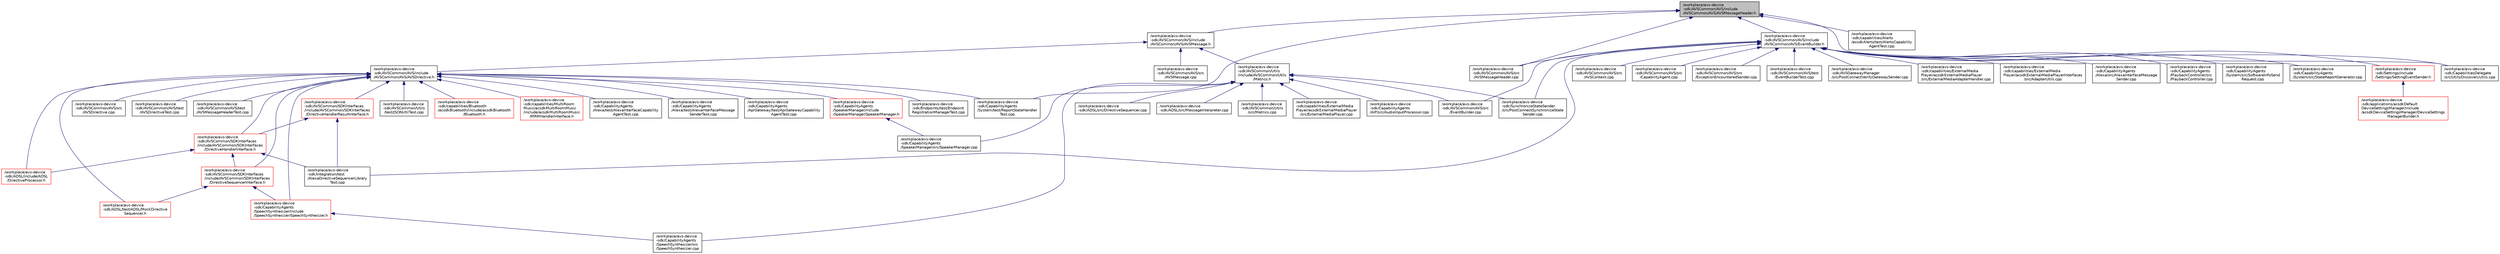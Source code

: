 digraph "/workplace/avs-device-sdk/AVSCommon/AVS/include/AVSCommon/AVS/AVSMessageHeader.h"
{
  edge [fontname="Helvetica",fontsize="10",labelfontname="Helvetica",labelfontsize="10"];
  node [fontname="Helvetica",fontsize="10",shape=record];
  Node2 [label="/workplace/avs-device\l-sdk/AVSCommon/AVS/include\l/AVSCommon/AVS/AVSMessageHeader.h",height=0.2,width=0.4,color="black", fillcolor="grey75", style="filled", fontcolor="black"];
  Node2 -> Node3 [dir="back",color="midnightblue",fontsize="10",style="solid",fontname="Helvetica"];
  Node3 [label="/workplace/avs-device\l-sdk/AVSCommon/AVS/include\l/AVSCommon/AVS/AVSMessage.h",height=0.2,width=0.4,color="black", fillcolor="white", style="filled",URL="$_a_v_s_message_8h.html"];
  Node3 -> Node4 [dir="back",color="midnightblue",fontsize="10",style="solid",fontname="Helvetica"];
  Node4 [label="/workplace/avs-device\l-sdk/AVSCommon/AVS/include\l/AVSCommon/AVS/AVSDirective.h",height=0.2,width=0.4,color="black", fillcolor="white", style="filled",URL="$_a_v_s_directive_8h.html"];
  Node4 -> Node5 [dir="back",color="midnightblue",fontsize="10",style="solid",fontname="Helvetica"];
  Node5 [label="/workplace/avs-device\l-sdk/ADSL/include/ADSL\l/DirectiveProcessor.h",height=0.2,width=0.4,color="red", fillcolor="white", style="filled",URL="$_directive_processor_8h.html"];
  Node4 -> Node34 [dir="back",color="midnightblue",fontsize="10",style="solid",fontname="Helvetica"];
  Node34 [label="/workplace/avs-device\l-sdk/ADSL/test/ADSL/MockDirective\lSequencer.h",height=0.2,width=0.4,color="red", fillcolor="white", style="filled",URL="$_a_d_s_l_2test_2_a_d_s_l_2_mock_directive_sequencer_8h.html"];
  Node4 -> Node35 [dir="back",color="midnightblue",fontsize="10",style="solid",fontname="Helvetica"];
  Node35 [label="/workplace/avs-device\l-sdk/AVSCommon/AVS/src\l/AVSDirective.cpp",height=0.2,width=0.4,color="black", fillcolor="white", style="filled",URL="$_a_v_s_directive_8cpp.html"];
  Node4 -> Node36 [dir="back",color="midnightblue",fontsize="10",style="solid",fontname="Helvetica"];
  Node36 [label="/workplace/avs-device\l-sdk/AVSCommon/AVS/test\l/AVSDirectiveTest.cpp",height=0.2,width=0.4,color="black", fillcolor="white", style="filled",URL="$_a_v_s_directive_test_8cpp.html"];
  Node4 -> Node37 [dir="back",color="midnightblue",fontsize="10",style="solid",fontname="Helvetica"];
  Node37 [label="/workplace/avs-device\l-sdk/AVSCommon/AVS/test\l/AVSMessageHeaderTest.cpp",height=0.2,width=0.4,color="black", fillcolor="white", style="filled",URL="$_a_v_s_message_header_test_8cpp.html"];
  Node4 -> Node38 [dir="back",color="midnightblue",fontsize="10",style="solid",fontname="Helvetica"];
  Node38 [label="/workplace/avs-device\l-sdk/AVSCommon/SDKInterfaces\l/include/AVSCommon/SDKInterfaces\l/DirectiveHandlerInterface.h",height=0.2,width=0.4,color="red", fillcolor="white", style="filled",URL="$_directive_handler_interface_8h.html"];
  Node38 -> Node5 [dir="back",color="midnightblue",fontsize="10",style="solid",fontname="Helvetica"];
  Node38 -> Node150 [dir="back",color="midnightblue",fontsize="10",style="solid",fontname="Helvetica"];
  Node150 [label="/workplace/avs-device\l-sdk/AVSCommon/SDKInterfaces\l/include/AVSCommon/SDKInterfaces\l/DirectiveSequencerInterface.h",height=0.2,width=0.4,color="red", fillcolor="white", style="filled",URL="$_directive_sequencer_interface_8h.html"];
  Node150 -> Node34 [dir="back",color="midnightblue",fontsize="10",style="solid",fontname="Helvetica"];
  Node150 -> Node117 [dir="back",color="midnightblue",fontsize="10",style="solid",fontname="Helvetica"];
  Node117 [label="/workplace/avs-device\l-sdk/CapabilityAgents\l/SpeechSynthesizer/include\l/SpeechSynthesizer/SpeechSynthesizer.h",height=0.2,width=0.4,color="red", fillcolor="white", style="filled",URL="$_speech_synthesizer_8h.html"];
  Node117 -> Node118 [dir="back",color="midnightblue",fontsize="10",style="solid",fontname="Helvetica"];
  Node118 [label="/workplace/avs-device\l-sdk/CapabilityAgents\l/SpeechSynthesizer/src\l/SpeechSynthesizer.cpp",height=0.2,width=0.4,color="black", fillcolor="white", style="filled",URL="$_speech_synthesizer_8cpp.html"];
  Node38 -> Node28 [dir="back",color="midnightblue",fontsize="10",style="solid",fontname="Helvetica"];
  Node28 [label="/workplace/avs-device\l-sdk/Integration/test\l/AlexaDirectiveSequencerLibrary\lTest.cpp",height=0.2,width=0.4,color="black", fillcolor="white", style="filled",URL="$_alexa_directive_sequencer_library_test_8cpp.html"];
  Node4 -> Node235 [dir="back",color="midnightblue",fontsize="10",style="solid",fontname="Helvetica"];
  Node235 [label="/workplace/avs-device\l-sdk/AVSCommon/SDKInterfaces\l/include/AVSCommon/SDKInterfaces\l/DirectiveHandlerResultInterface.h",height=0.2,width=0.4,color="red", fillcolor="white", style="filled",URL="$_directive_handler_result_interface_8h.html"];
  Node235 -> Node38 [dir="back",color="midnightblue",fontsize="10",style="solid",fontname="Helvetica"];
  Node235 -> Node28 [dir="back",color="midnightblue",fontsize="10",style="solid",fontname="Helvetica"];
  Node4 -> Node150 [dir="back",color="midnightblue",fontsize="10",style="solid",fontname="Helvetica"];
  Node4 -> Node237 [dir="back",color="midnightblue",fontsize="10",style="solid",fontname="Helvetica"];
  Node237 [label="/workplace/avs-device\l-sdk/AVSCommon/Utils\l/test/JSONUtilTest.cpp",height=0.2,width=0.4,color="black", fillcolor="white", style="filled",URL="$_j_s_o_n_util_test_8cpp.html"];
  Node4 -> Node56 [dir="back",color="midnightblue",fontsize="10",style="solid",fontname="Helvetica"];
  Node56 [label="/workplace/avs-device\l-sdk/capabilities/Bluetooth\l/acsdkBluetooth/include/acsdkBluetooth\l/Bluetooth.h",height=0.2,width=0.4,color="red", fillcolor="white", style="filled",URL="$_bluetooth_8h.html"];
  Node4 -> Node238 [dir="back",color="midnightblue",fontsize="10",style="solid",fontname="Helvetica"];
  Node238 [label="/workplace/avs-device\l-sdk/capabilities/MultiRoom\lMusic/acsdkMultiRoomMusic\l/include/acsdkMultiRoomMusic\l/MRMHandlerInterface.h",height=0.2,width=0.4,color="red", fillcolor="white", style="filled",URL="$_m_r_m_handler_interface_8h.html"];
  Node4 -> Node91 [dir="back",color="midnightblue",fontsize="10",style="solid",fontname="Helvetica"];
  Node91 [label="/workplace/avs-device\l-sdk/CapabilityAgents\l/Alexa/test/AlexaInterfaceCapability\lAgentTest.cpp",height=0.2,width=0.4,color="black", fillcolor="white", style="filled",URL="$_alexa_interface_capability_agent_test_8cpp.html"];
  Node4 -> Node239 [dir="back",color="midnightblue",fontsize="10",style="solid",fontname="Helvetica"];
  Node239 [label="/workplace/avs-device\l-sdk/CapabilityAgents\l/Alexa/test/AlexaInterfaceMessage\lSenderTest.cpp",height=0.2,width=0.4,color="black", fillcolor="white", style="filled",URL="$_alexa_interface_message_sender_test_8cpp.html"];
  Node4 -> Node97 [dir="back",color="midnightblue",fontsize="10",style="solid",fontname="Helvetica"];
  Node97 [label="/workplace/avs-device\l-sdk/CapabilityAgents\l/ApiGateway/test/ApiGatewayCapability\lAgentTest.cpp",height=0.2,width=0.4,color="black", fillcolor="white", style="filled",URL="$_api_gateway_capability_agent_test_8cpp.html"];
  Node4 -> Node113 [dir="back",color="midnightblue",fontsize="10",style="solid",fontname="Helvetica"];
  Node113 [label="/workplace/avs-device\l-sdk/CapabilityAgents\l/SpeakerManager/include\l/SpeakerManager/SpeakerManager.h",height=0.2,width=0.4,color="red", fillcolor="white", style="filled",URL="$_speaker_manager_8h.html"];
  Node113 -> Node114 [dir="back",color="midnightblue",fontsize="10",style="solid",fontname="Helvetica"];
  Node114 [label="/workplace/avs-device\l-sdk/CapabilityAgents\l/SpeakerManager/src/SpeakerManager.cpp",height=0.2,width=0.4,color="black", fillcolor="white", style="filled",URL="$_speaker_manager_8cpp.html"];
  Node4 -> Node117 [dir="back",color="midnightblue",fontsize="10",style="solid",fontname="Helvetica"];
  Node4 -> Node125 [dir="back",color="midnightblue",fontsize="10",style="solid",fontname="Helvetica"];
  Node125 [label="/workplace/avs-device\l-sdk/CapabilityAgents\l/System/test/ReportStateHandler\lTest.cpp",height=0.2,width=0.4,color="black", fillcolor="white", style="filled",URL="$_report_state_handler_test_8cpp.html"];
  Node4 -> Node158 [dir="back",color="midnightblue",fontsize="10",style="solid",fontname="Helvetica"];
  Node158 [label="/workplace/avs-device\l-sdk/Endpoints/test/Endpoint\lRegistrationManagerTest.cpp",height=0.2,width=0.4,color="black", fillcolor="white", style="filled",URL="$_endpoint_registration_manager_test_8cpp.html"];
  Node3 -> Node240 [dir="back",color="midnightblue",fontsize="10",style="solid",fontname="Helvetica"];
  Node240 [label="/workplace/avs-device\l-sdk/AVSCommon/AVS/src\l/AVSMessage.cpp",height=0.2,width=0.4,color="black", fillcolor="white", style="filled",URL="$_a_v_s_message_8cpp.html"];
  Node3 -> Node241 [dir="back",color="midnightblue",fontsize="10",style="solid",fontname="Helvetica"];
  Node241 [label="/workplace/avs-device\l-sdk/AVSCommon/Utils\l/include/AVSCommon/Utils\l/Metrics.h",height=0.2,width=0.4,color="black", fillcolor="white", style="filled",URL="$_metrics_8h.html"];
  Node241 -> Node7 [dir="back",color="midnightblue",fontsize="10",style="solid",fontname="Helvetica"];
  Node7 [label="/workplace/avs-device\l-sdk/ADSL/src/DirectiveSequencer.cpp",height=0.2,width=0.4,color="black", fillcolor="white", style="filled",URL="$_directive_sequencer_8cpp.html"];
  Node241 -> Node152 [dir="back",color="midnightblue",fontsize="10",style="solid",fontname="Helvetica"];
  Node152 [label="/workplace/avs-device\l-sdk/ADSL/src/MessageInterpreter.cpp",height=0.2,width=0.4,color="black", fillcolor="white", style="filled",URL="$_message_interpreter_8cpp.html"];
  Node241 -> Node242 [dir="back",color="midnightblue",fontsize="10",style="solid",fontname="Helvetica"];
  Node242 [label="/workplace/avs-device\l-sdk/AVSCommon/AVS/src\l/EventBuilder.cpp",height=0.2,width=0.4,color="black", fillcolor="white", style="filled",URL="$_event_builder_8cpp.html"];
  Node241 -> Node243 [dir="back",color="midnightblue",fontsize="10",style="solid",fontname="Helvetica"];
  Node243 [label="/workplace/avs-device\l-sdk/AVSCommon/Utils\l/src/Metrics.cpp",height=0.2,width=0.4,color="black", fillcolor="white", style="filled",URL="$_metrics_8cpp.html"];
  Node241 -> Node75 [dir="back",color="midnightblue",fontsize="10",style="solid",fontname="Helvetica"];
  Node75 [label="/workplace/avs-device\l-sdk/capabilities/ExternalMedia\lPlayer/acsdkExternalMediaPlayer\l/src/ExternalMediaPlayer.cpp",height=0.2,width=0.4,color="black", fillcolor="white", style="filled",URL="$_external_media_player_8cpp.html"];
  Node241 -> Node87 [dir="back",color="midnightblue",fontsize="10",style="solid",fontname="Helvetica"];
  Node87 [label="/workplace/avs-device\l-sdk/CapabilityAgents\l/AIP/src/AudioInputProcessor.cpp",height=0.2,width=0.4,color="black", fillcolor="white", style="filled",URL="$_audio_input_processor_8cpp.html"];
  Node241 -> Node114 [dir="back",color="midnightblue",fontsize="10",style="solid",fontname="Helvetica"];
  Node241 -> Node118 [dir="back",color="midnightblue",fontsize="10",style="solid",fontname="Helvetica"];
  Node241 -> Node244 [dir="back",color="midnightblue",fontsize="10",style="solid",fontname="Helvetica"];
  Node244 [label="/workplace/avs-device\l-sdk/SynchronizeStateSender\l/src/PostConnectSynchronizeState\lSender.cpp",height=0.2,width=0.4,color="black", fillcolor="white", style="filled",URL="$_post_connect_synchronize_state_sender_8cpp.html"];
  Node2 -> Node245 [dir="back",color="midnightblue",fontsize="10",style="solid",fontname="Helvetica"];
  Node245 [label="/workplace/avs-device\l-sdk/AVSCommon/AVS/include\l/AVSCommon/AVS/EventBuilder.h",height=0.2,width=0.4,color="black", fillcolor="white", style="filled",URL="$_event_builder_8h.html"];
  Node245 -> Node246 [dir="back",color="midnightblue",fontsize="10",style="solid",fontname="Helvetica"];
  Node246 [label="/workplace/avs-device\l-sdk/AVSCommon/AVS/src\l/AVSContext.cpp",height=0.2,width=0.4,color="black", fillcolor="white", style="filled",URL="$_a_v_s_context_8cpp.html"];
  Node245 -> Node247 [dir="back",color="midnightblue",fontsize="10",style="solid",fontname="Helvetica"];
  Node247 [label="/workplace/avs-device\l-sdk/AVSCommon/AVS/src\l/AVSMessageHeader.cpp",height=0.2,width=0.4,color="black", fillcolor="white", style="filled",URL="$_a_v_s_message_header_8cpp.html"];
  Node245 -> Node45 [dir="back",color="midnightblue",fontsize="10",style="solid",fontname="Helvetica"];
  Node45 [label="/workplace/avs-device\l-sdk/AVSCommon/AVS/src\l/CapabilityAgent.cpp",height=0.2,width=0.4,color="black", fillcolor="white", style="filled",URL="$_capability_agent_8cpp.html"];
  Node245 -> Node242 [dir="back",color="midnightblue",fontsize="10",style="solid",fontname="Helvetica"];
  Node245 -> Node248 [dir="back",color="midnightblue",fontsize="10",style="solid",fontname="Helvetica"];
  Node248 [label="/workplace/avs-device\l-sdk/AVSCommon/AVS/src\l/ExceptionEncounteredSender.cpp",height=0.2,width=0.4,color="black", fillcolor="white", style="filled",URL="$_exception_encountered_sender_8cpp.html"];
  Node245 -> Node249 [dir="back",color="midnightblue",fontsize="10",style="solid",fontname="Helvetica"];
  Node249 [label="/workplace/avs-device\l-sdk/AVSCommon/AVS/test\l/EventBuilderTest.cpp",height=0.2,width=0.4,color="black", fillcolor="white", style="filled",URL="$_event_builder_test_8cpp.html"];
  Node245 -> Node250 [dir="back",color="midnightblue",fontsize="10",style="solid",fontname="Helvetica"];
  Node250 [label="/workplace/avs-device\l-sdk/AVSGatewayManager\l/src/PostConnectVerifyGatewaySender.cpp",height=0.2,width=0.4,color="black", fillcolor="white", style="filled",URL="$_post_connect_verify_gateway_sender_8cpp.html"];
  Node245 -> Node251 [dir="back",color="midnightblue",fontsize="10",style="solid",fontname="Helvetica"];
  Node251 [label="/workplace/avs-device\l-sdk/capabilities/ExternalMedia\lPlayer/acsdkExternalMediaPlayer\l/src/ExternalMediaAdapterHandler.cpp",height=0.2,width=0.4,color="black", fillcolor="white", style="filled",URL="$_external_media_adapter_handler_8cpp.html"];
  Node245 -> Node252 [dir="back",color="midnightblue",fontsize="10",style="solid",fontname="Helvetica"];
  Node252 [label="/workplace/avs-device\l-sdk/capabilities/ExternalMedia\lPlayer/acsdkExternalMediaPlayerInterfaces\l/src/AdapterUtils.cpp",height=0.2,width=0.4,color="black", fillcolor="white", style="filled",URL="$_adapter_utils_8cpp.html"];
  Node245 -> Node253 [dir="back",color="midnightblue",fontsize="10",style="solid",fontname="Helvetica"];
  Node253 [label="/workplace/avs-device\l-sdk/CapabilitiesDelegate\l/src/Utils/DiscoveryUtils.cpp",height=0.2,width=0.4,color="black", fillcolor="white", style="filled",URL="$_discovery_utils_8cpp.html"];
  Node245 -> Node254 [dir="back",color="midnightblue",fontsize="10",style="solid",fontname="Helvetica"];
  Node254 [label="/workplace/avs-device\l-sdk/CapabilityAgents\l/Alexa/src/AlexaInterfaceMessage\lSender.cpp",height=0.2,width=0.4,color="black", fillcolor="white", style="filled",URL="$_alexa_interface_message_sender_8cpp.html"];
  Node245 -> Node189 [dir="back",color="midnightblue",fontsize="10",style="solid",fontname="Helvetica"];
  Node189 [label="/workplace/avs-device\l-sdk/CapabilityAgents\l/PlaybackController/src\l/PlaybackController.cpp",height=0.2,width=0.4,color="black", fillcolor="white", style="filled",URL="$_playback_controller_8cpp.html"];
  Node245 -> Node131 [dir="back",color="midnightblue",fontsize="10",style="solid",fontname="Helvetica"];
  Node131 [label="/workplace/avs-device\l-sdk/CapabilityAgents\l/System/src/SoftwareInfoSend\lRequest.cpp",height=0.2,width=0.4,color="black", fillcolor="white", style="filled",URL="$_software_info_send_request_8cpp.html"];
  Node245 -> Node255 [dir="back",color="midnightblue",fontsize="10",style="solid",fontname="Helvetica"];
  Node255 [label="/workplace/avs-device\l-sdk/CapabilityAgents\l/System/src/StateReportGenerator.cpp",height=0.2,width=0.4,color="black", fillcolor="white", style="filled",URL="$_state_report_generator_8cpp.html"];
  Node245 -> Node28 [dir="back",color="midnightblue",fontsize="10",style="solid",fontname="Helvetica"];
  Node245 -> Node256 [dir="back",color="midnightblue",fontsize="10",style="solid",fontname="Helvetica"];
  Node256 [label="/workplace/avs-device\l-sdk/Settings/include\l/Settings/SettingEventSender.h",height=0.2,width=0.4,color="red", fillcolor="white", style="filled",URL="$_setting_event_sender_8h.html"];
  Node256 -> Node61 [dir="back",color="midnightblue",fontsize="10",style="solid",fontname="Helvetica"];
  Node61 [label="/workplace/avs-device\l-sdk/applications/acsdkDefault\lDeviceSettingsManager/include\l/acsdkDeviceSettingsManager/DeviceSettings\lManagerBuilder.h",height=0.2,width=0.4,color="red", fillcolor="white", style="filled",URL="$_device_settings_manager_builder_8h.html"];
  Node245 -> Node244 [dir="back",color="midnightblue",fontsize="10",style="solid",fontname="Helvetica"];
  Node2 -> Node247 [dir="back",color="midnightblue",fontsize="10",style="solid",fontname="Helvetica"];
  Node2 -> Node51 [dir="back",color="midnightblue",fontsize="10",style="solid",fontname="Helvetica"];
  Node51 [label="/workplace/avs-device\l-sdk/capabilities/Alerts\l/acsdkAlerts/test/AlertsCapability\lAgentTest.cpp",height=0.2,width=0.4,color="black", fillcolor="white", style="filled",URL="$_alerts_capability_agent_test_8cpp.html"];
  Node2 -> Node253 [dir="back",color="midnightblue",fontsize="10",style="solid",fontname="Helvetica"];
  Node2 -> Node125 [dir="back",color="midnightblue",fontsize="10",style="solid",fontname="Helvetica"];
}
